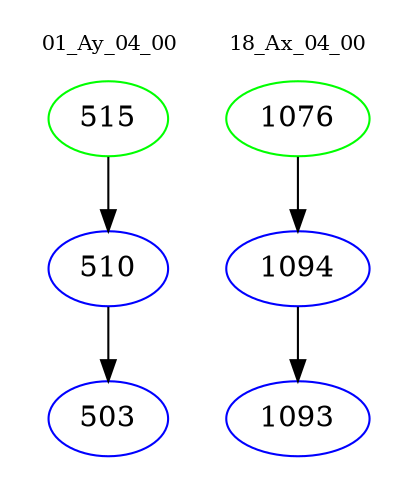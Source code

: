 digraph{
subgraph cluster_0 {
color = white
label = "01_Ay_04_00";
fontsize=10;
T0_515 [label="515", color="green"]
T0_515 -> T0_510 [color="black"]
T0_510 [label="510", color="blue"]
T0_510 -> T0_503 [color="black"]
T0_503 [label="503", color="blue"]
}
subgraph cluster_1 {
color = white
label = "18_Ax_04_00";
fontsize=10;
T1_1076 [label="1076", color="green"]
T1_1076 -> T1_1094 [color="black"]
T1_1094 [label="1094", color="blue"]
T1_1094 -> T1_1093 [color="black"]
T1_1093 [label="1093", color="blue"]
}
}
